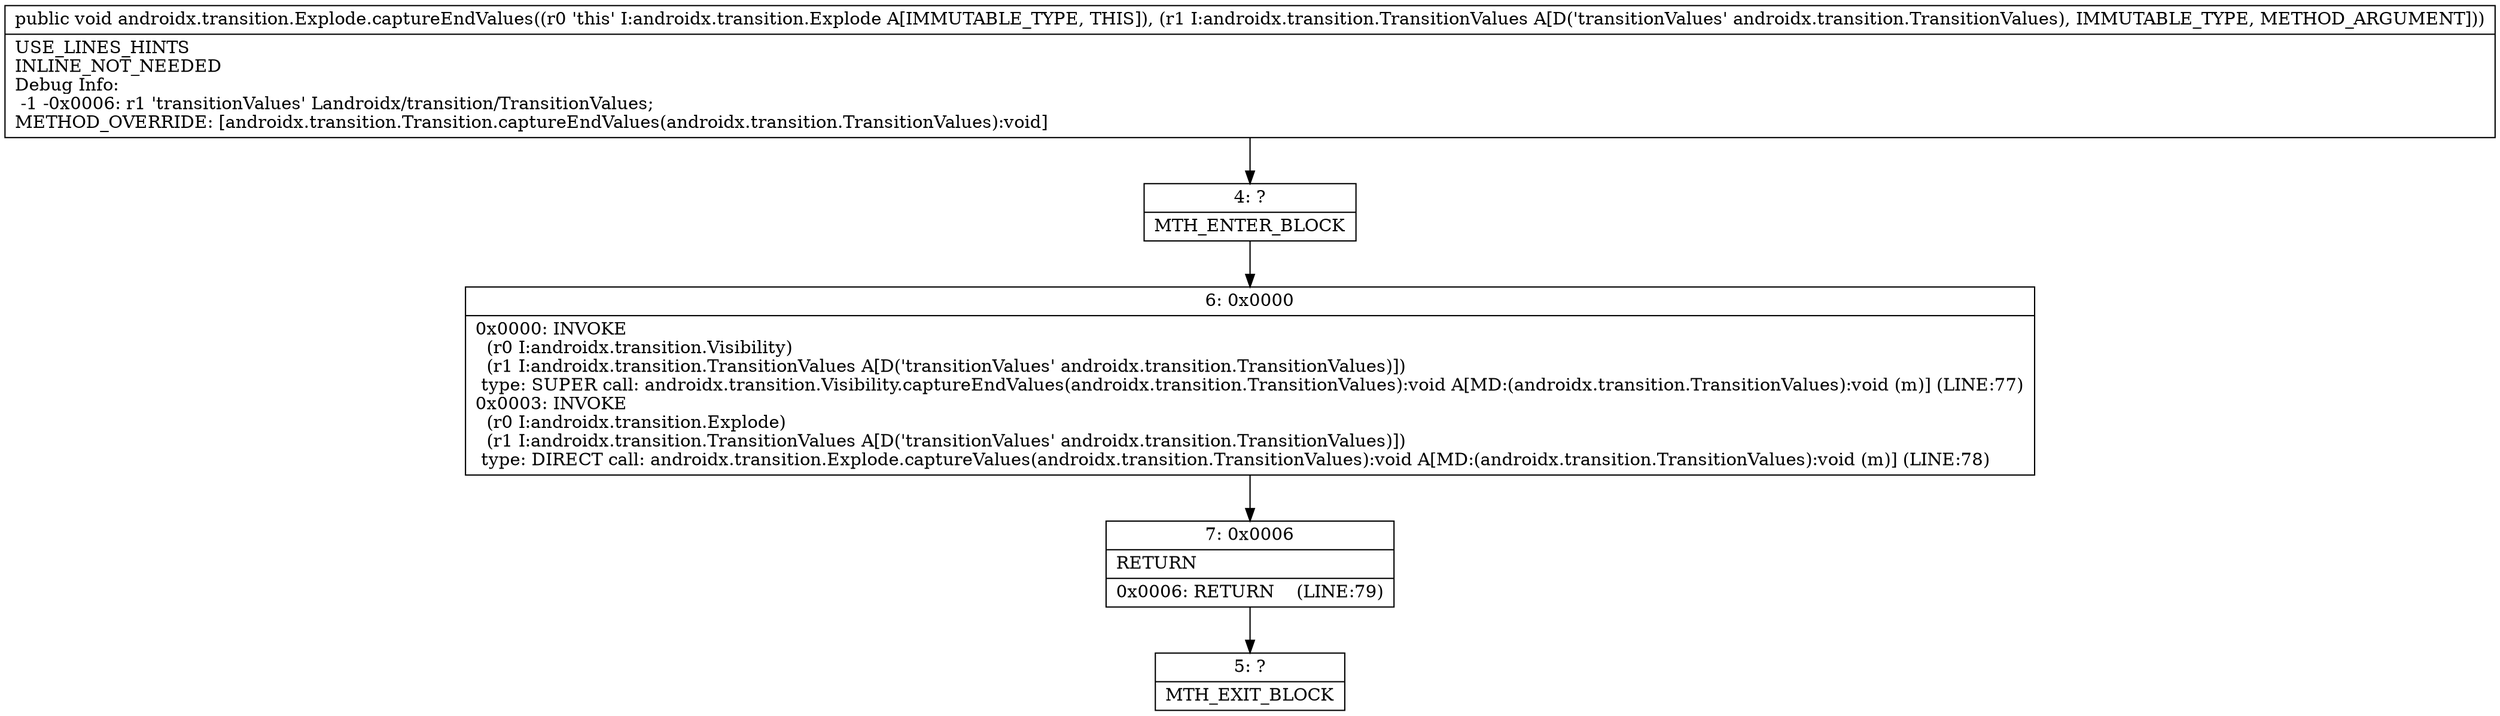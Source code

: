 digraph "CFG forandroidx.transition.Explode.captureEndValues(Landroidx\/transition\/TransitionValues;)V" {
Node_4 [shape=record,label="{4\:\ ?|MTH_ENTER_BLOCK\l}"];
Node_6 [shape=record,label="{6\:\ 0x0000|0x0000: INVOKE  \l  (r0 I:androidx.transition.Visibility)\l  (r1 I:androidx.transition.TransitionValues A[D('transitionValues' androidx.transition.TransitionValues)])\l type: SUPER call: androidx.transition.Visibility.captureEndValues(androidx.transition.TransitionValues):void A[MD:(androidx.transition.TransitionValues):void (m)] (LINE:77)\l0x0003: INVOKE  \l  (r0 I:androidx.transition.Explode)\l  (r1 I:androidx.transition.TransitionValues A[D('transitionValues' androidx.transition.TransitionValues)])\l type: DIRECT call: androidx.transition.Explode.captureValues(androidx.transition.TransitionValues):void A[MD:(androidx.transition.TransitionValues):void (m)] (LINE:78)\l}"];
Node_7 [shape=record,label="{7\:\ 0x0006|RETURN\l|0x0006: RETURN    (LINE:79)\l}"];
Node_5 [shape=record,label="{5\:\ ?|MTH_EXIT_BLOCK\l}"];
MethodNode[shape=record,label="{public void androidx.transition.Explode.captureEndValues((r0 'this' I:androidx.transition.Explode A[IMMUTABLE_TYPE, THIS]), (r1 I:androidx.transition.TransitionValues A[D('transitionValues' androidx.transition.TransitionValues), IMMUTABLE_TYPE, METHOD_ARGUMENT]))  | USE_LINES_HINTS\lINLINE_NOT_NEEDED\lDebug Info:\l  \-1 \-0x0006: r1 'transitionValues' Landroidx\/transition\/TransitionValues;\lMETHOD_OVERRIDE: [androidx.transition.Transition.captureEndValues(androidx.transition.TransitionValues):void]\l}"];
MethodNode -> Node_4;Node_4 -> Node_6;
Node_6 -> Node_7;
Node_7 -> Node_5;
}

